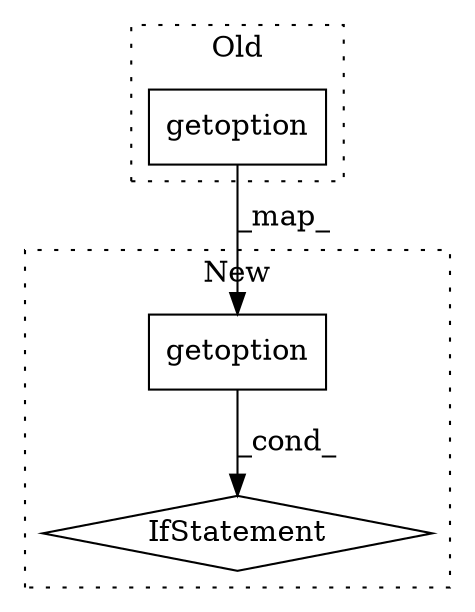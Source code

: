 digraph G {
subgraph cluster0 {
1 [label="getoption" a="32" s="6950,6982" l="10,1" shape="box"];
label = "Old";
style="dotted";
}
subgraph cluster1 {
2 [label="getoption" a="32" s="6934,6966" l="10,1" shape="box"];
3 [label="IfStatement" a="25" s="6973,6998" l="4,2" shape="diamond"];
label = "New";
style="dotted";
}
1 -> 2 [label="_map_"];
2 -> 3 [label="_cond_"];
}